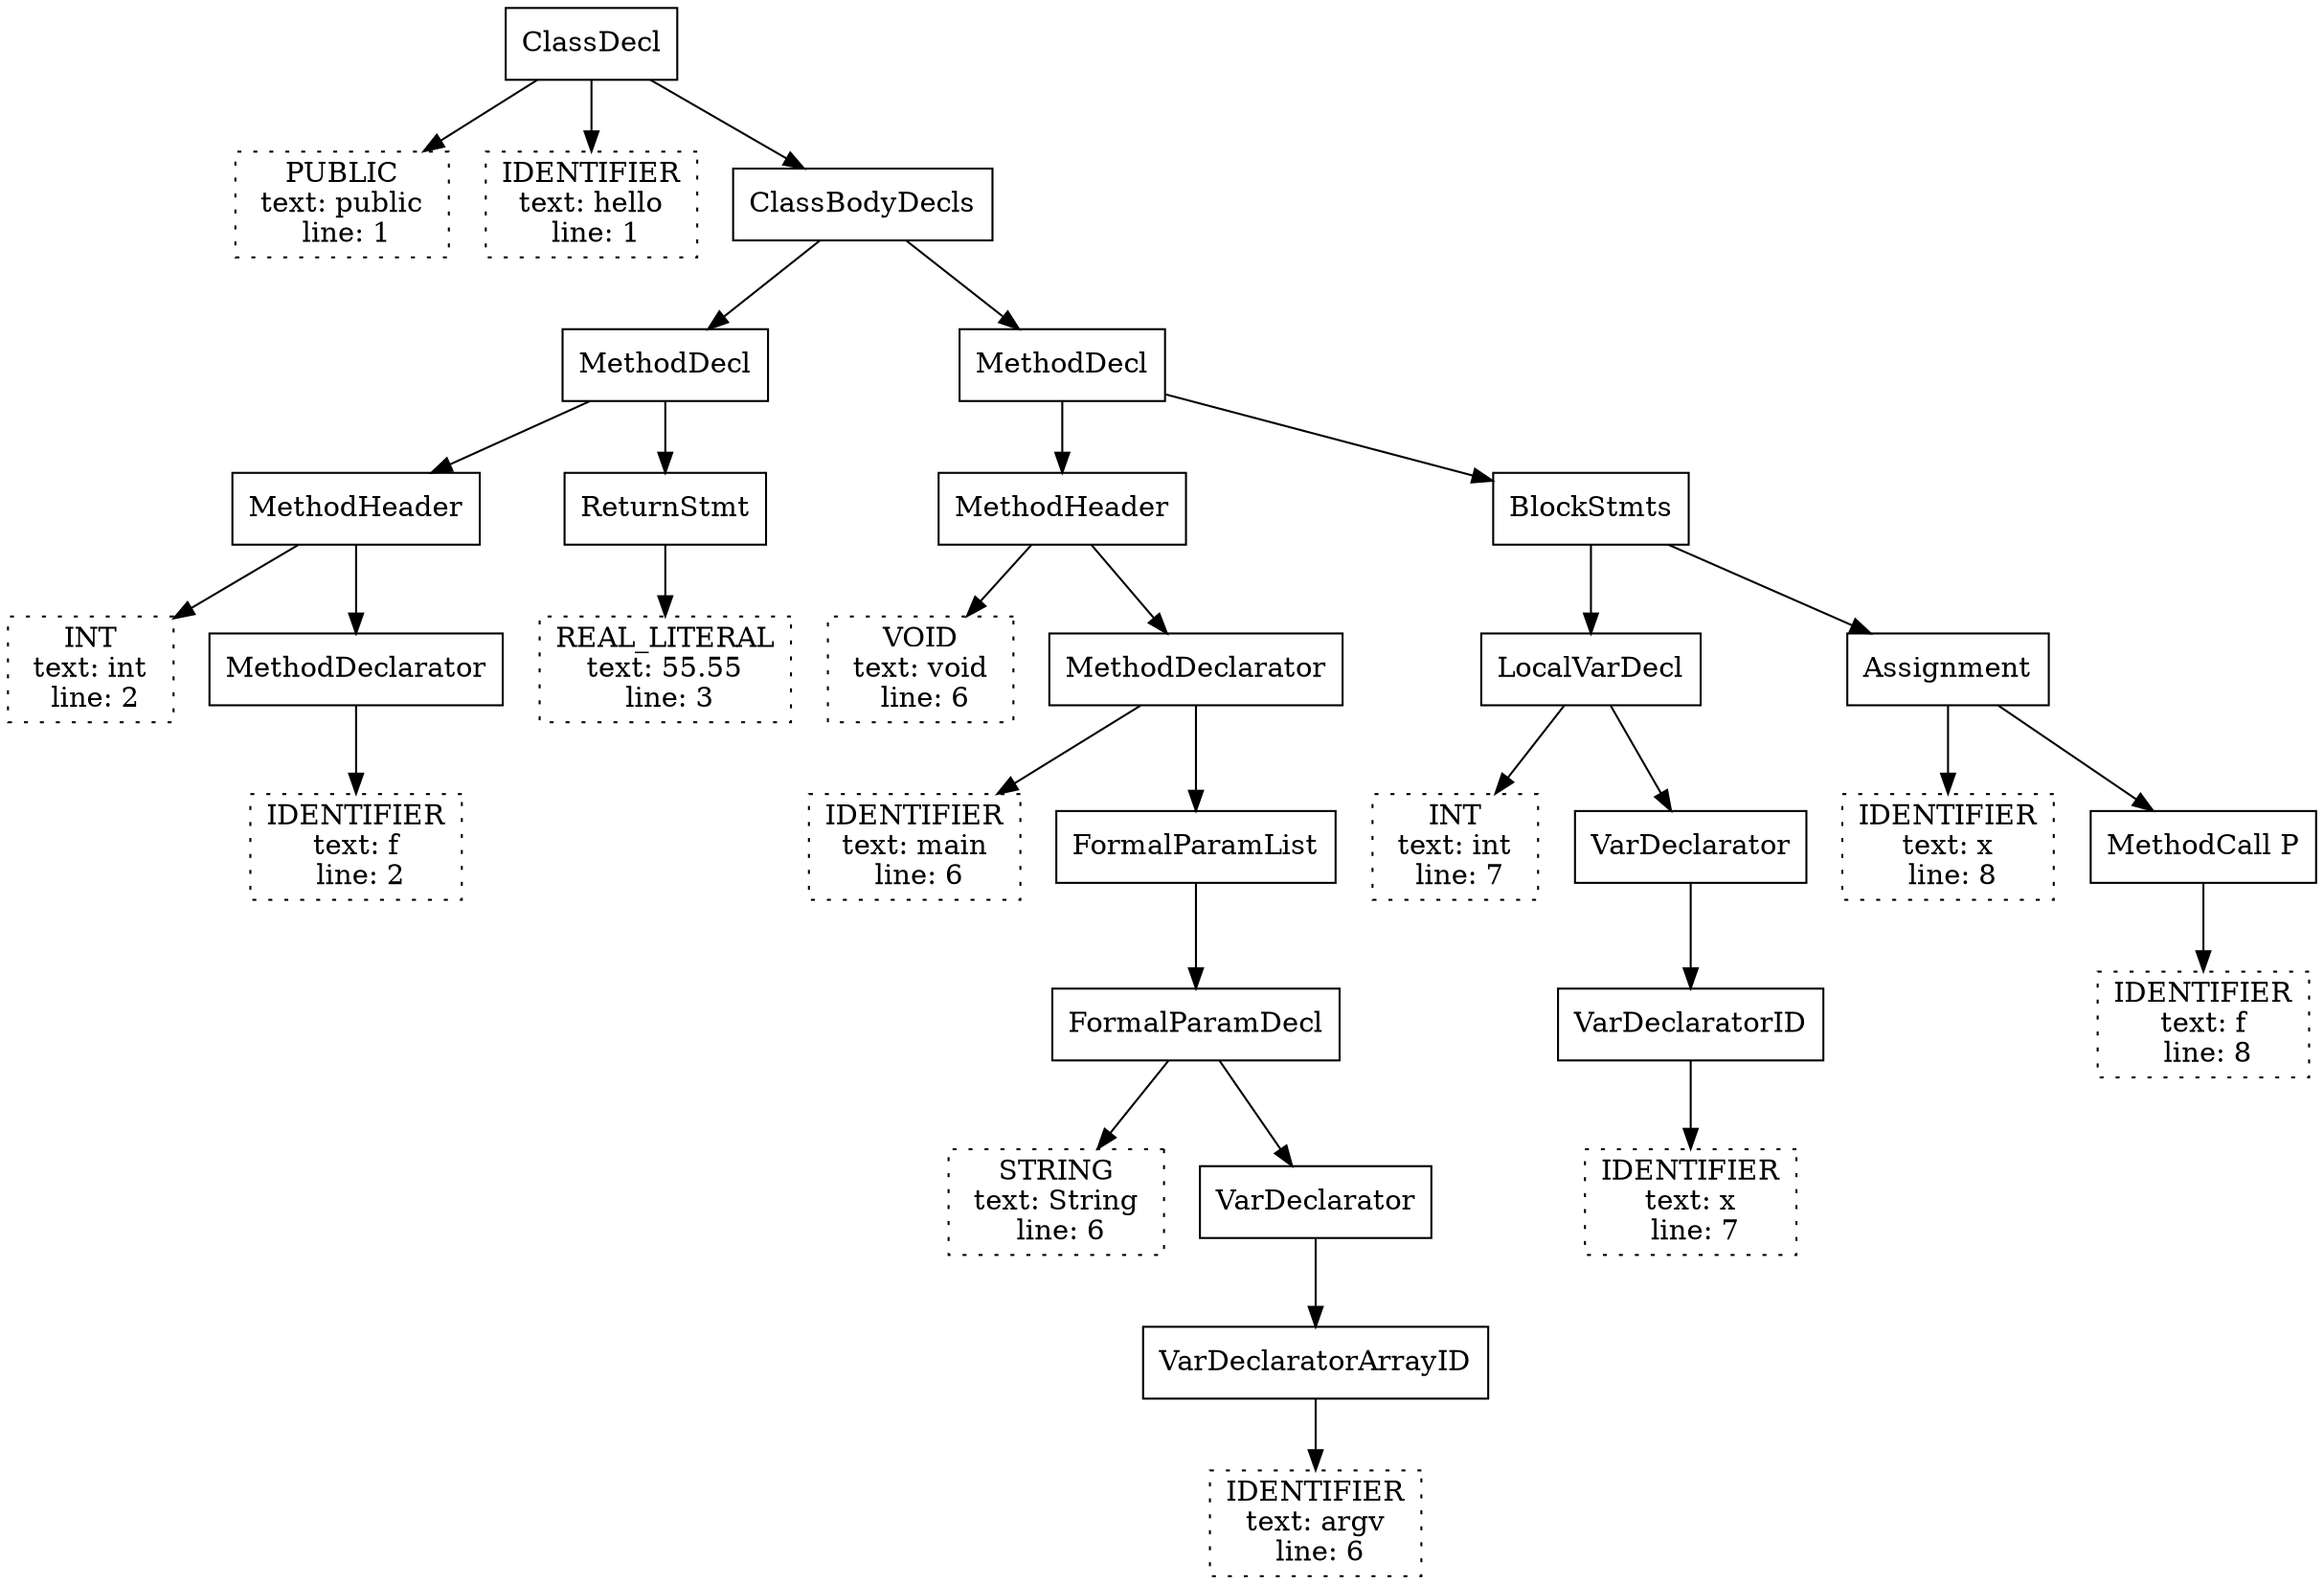 digraph {
	N0 [shape=rectangle label=<ClassDecl>]
	N1 [shape=rectangle style=dotted label=<PUBLIC<br/> text: public <br/> line: 1>]
	N0 -> N1
	N2 [shape=rectangle style=dotted label=<IDENTIFIER<br/> text: hello <br/> line: 1>]
	N0 -> N2
	N3 [shape=rectangle label=<ClassBodyDecls>]
	N0 -> N3
	N4 [shape=rectangle label=<MethodDecl>]
	N3 -> N4
	N5 [shape=rectangle label=<MethodHeader>]
	N4 -> N5
	N6 [shape=rectangle style=dotted label=<INT<br/> text: int <br/> line: 2>]
	N5 -> N6
	N7 [shape=rectangle label=<MethodDeclarator>]
	N5 -> N7
	N8 [shape=rectangle style=dotted label=<IDENTIFIER<br/> text: f <br/> line: 2>]
	N7 -> N8
	N10 [shape=rectangle label=<ReturnStmt>]
	N4 -> N10
	N11 [shape=rectangle style=dotted label=<REAL_LITERAL<br/> text: 55.55 <br/> line: 3>]
	N10 -> N11
	N12 [shape=rectangle label=<MethodDecl>]
	N3 -> N12
	N13 [shape=rectangle label=<MethodHeader>]
	N12 -> N13
	N14 [shape=rectangle style=dotted label=<VOID<br/> text: void <br/> line: 6>]
	N13 -> N14
	N15 [shape=rectangle label=<MethodDeclarator>]
	N13 -> N15
	N16 [shape=rectangle style=dotted label=<IDENTIFIER<br/> text: main <br/> line: 6>]
	N15 -> N16
	N17 [shape=rectangle label=<FormalParamList>]
	N15 -> N17
	N18 [shape=rectangle label=<FormalParamDecl>]
	N17 -> N18
	N19 [shape=rectangle style=dotted label=<STRING<br/> text: String <br/> line: 6>]
	N18 -> N19
	N20 [shape=rectangle label=<VarDeclarator>]
	N18 -> N20
	N21 [shape=rectangle label=<VarDeclaratorArrayID>]
	N20 -> N21
	N22 [shape=rectangle style=dotted label=<IDENTIFIER<br/> text: argv <br/> line: 6>]
	N21 -> N22
	N23 [shape=rectangle label=<BlockStmts>]
	N12 -> N23
	N24 [shape=rectangle label=<LocalVarDecl>]
	N23 -> N24
	N25 [shape=rectangle style=dotted label=<INT<br/> text: int <br/> line: 7>]
	N24 -> N25
	N26 [shape=rectangle label=<VarDeclarator>]
	N24 -> N26
	N27 [shape=rectangle label=<VarDeclaratorID>]
	N26 -> N27
	N28 [shape=rectangle style=dotted label=<IDENTIFIER<br/> text: x <br/> line: 7>]
	N27 -> N28
	N29 [shape=rectangle label=<Assignment>]
	N23 -> N29
	N30 [shape=rectangle style=dotted label=<IDENTIFIER<br/> text: x <br/> line: 8>]
	N29 -> N30
	N31 [shape=rectangle label=<MethodCall P>]
	N29 -> N31
	N32 [shape=rectangle style=dotted label=<IDENTIFIER<br/> text: f <br/> line: 8>]
	N31 -> N32
}
